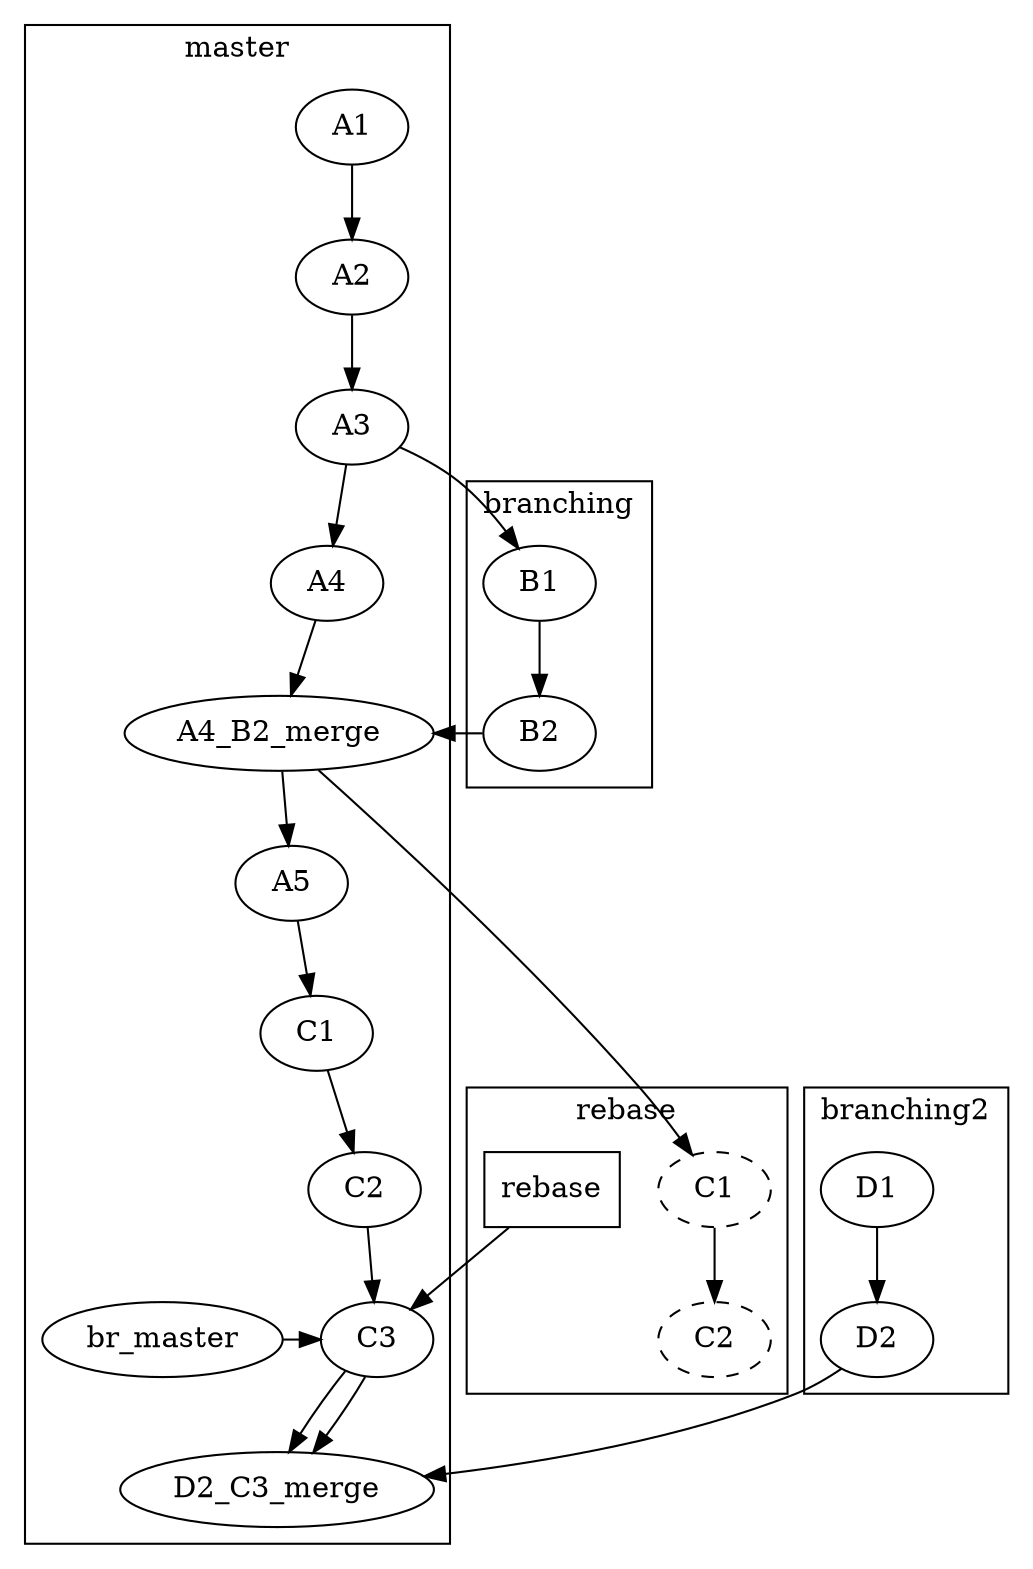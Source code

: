 digraph tree {
    subgraph cluster_master {
        label="master"
        A1 -> A2 -> A3 -> A4 -> A4_B2_merge -> A5
        
        C1_new [label="C1"]
        C2_new [label="C2"]
        C1_new -> C2_new -> C3
	C3->D2_C3_merge
        
//         br_master [shape=rectangle; label="master"]
        
    //     br_master -> A1 [style=dashed]
    //     br_master -> A2 [style=dashed]
         br_master -> C3
//         
         {rank=same; C3; br_master}
    }
    
    subgraph cluster_branching {
        label="branching"
        B1 -> B2
//         br_branching [shape=rectangle; label="branching"]
//         br_branching -> B2
//         {rank=same; B2; br_branching}
    }
    
    A3 -> B1
    B2 -> A4_B2_merge
    
    subgraph cluster_rebase {
        label="rebase"
        C1 [style=dashed]
        C2 [style=dashed]
        C1 -> C2
        br_rebase[label="rebase"; shape="rectangle"]
    }
    
    A4_B2_merge -> C1
    A5 -> C1_new
    br_rebase -> C3
    
    subgraph cluster_branching2 {
        label="branching2"
        D1 -> D2
    }
    
    D2 -> D2_C3_merge
    C3 -> D2_C3_merge
}








